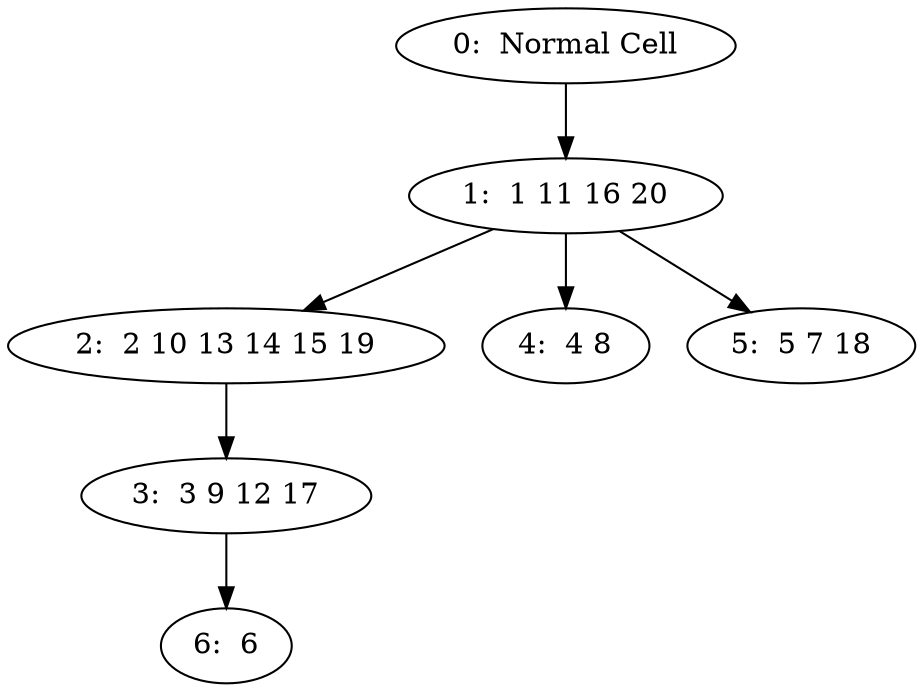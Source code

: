 digraph mytree {
"0:  Normal Cell" -> "1:  1 11 16 20";
"1:  1 11 16 20" -> "2:  2 10 13 14 15 19";
"1:  1 11 16 20" -> "4:  4 8";
"1:  1 11 16 20" -> "5:  5 7 18";
"2:  2 10 13 14 15 19" -> "3:  3 9 12 17";
"3:  3 9 12 17" -> "6:  6";
"4:  4 8";
"5:  5 7 18";
"6:  6";
}
